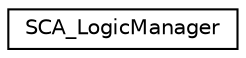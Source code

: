 digraph G
{
  edge [fontname="Helvetica",fontsize="10",labelfontname="Helvetica",labelfontsize="10"];
  node [fontname="Helvetica",fontsize="10",shape=record];
  rankdir=LR;
  Node1 [label="SCA_LogicManager",height=0.2,width=0.4,color="black", fillcolor="white", style="filled",URL="$db/d0f/classSCA__LogicManager.html"];
}
